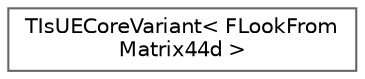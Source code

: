 digraph "Graphical Class Hierarchy"
{
 // INTERACTIVE_SVG=YES
 // LATEX_PDF_SIZE
  bgcolor="transparent";
  edge [fontname=Helvetica,fontsize=10,labelfontname=Helvetica,labelfontsize=10];
  node [fontname=Helvetica,fontsize=10,shape=box,height=0.2,width=0.4];
  rankdir="LR";
  Node0 [id="Node000000",label="TIsUECoreVariant\< FLookFrom\lMatrix44d \>",height=0.2,width=0.4,color="grey40", fillcolor="white", style="filled",URL="$de/d90/structTIsUECoreVariant_3_01FLookFromMatrix44d_01_4.html",tooltip=" "];
}
